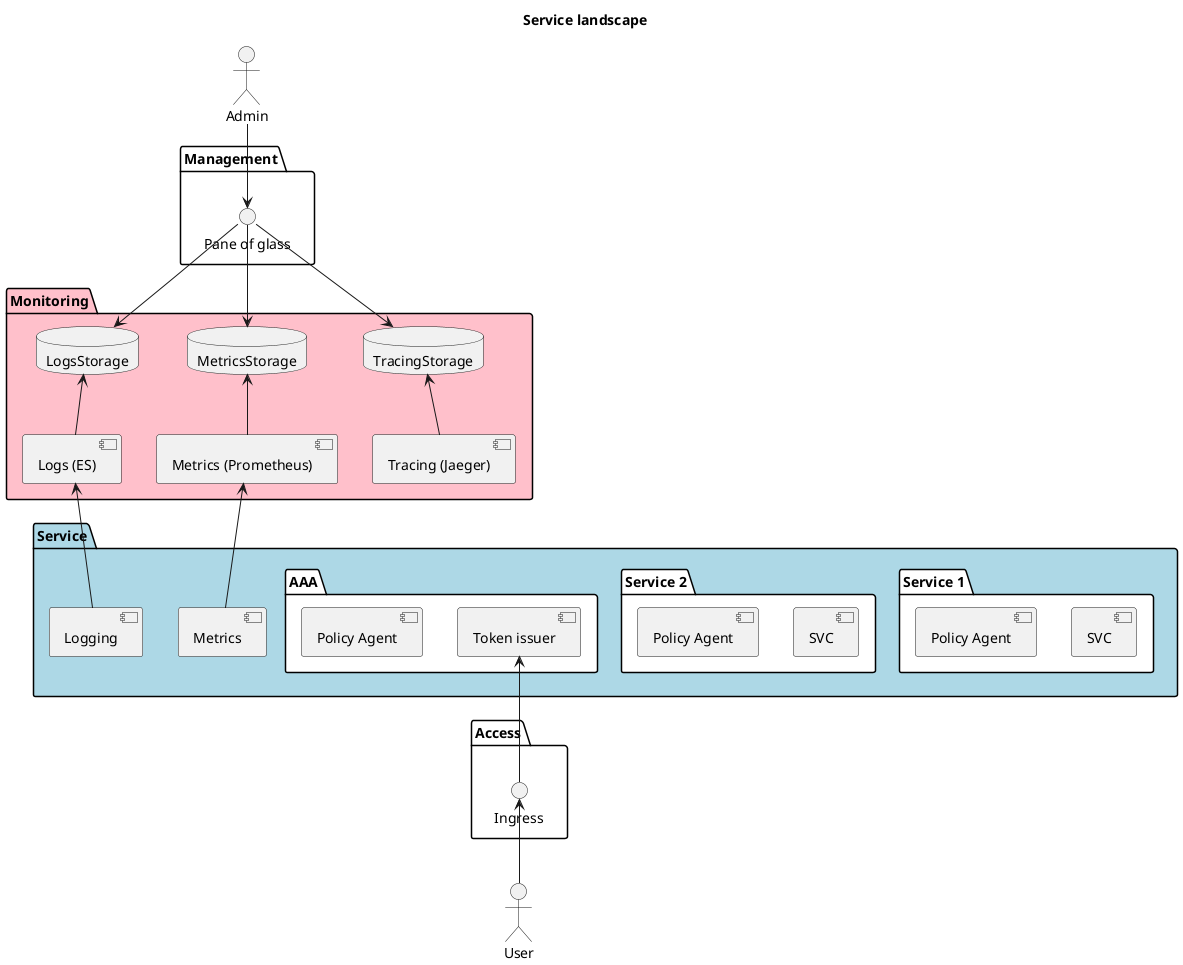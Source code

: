 @startuml
title Service landscape

actor Admin

package "Management" {
  interface "Pane of glass" as Pane
}

package "Monitoring" #Pink {
  component "Logs (ES)" as Logs
  database LogsStorage
  component "Metrics (Prometheus)" as Metrics
  database MetricsStorage
  component "Tracing (Jaeger)" as Tracing
  database TracingStorage
}

package "Service" #LightBlue {
  package "Service 1" #White {
    component "SVC" as SVC1
    component "Policy Agent" as PolicyAgent1
  }

  package "Service 2" #White {
    component "SVC" as SVC2
    component "Policy Agent" as PolicyAgent2
  }

  package "AAA" #White {
    component "Token issuer" as TokenIssuer
    component "Policy Agent" as PolicyAgentAAA
  }

  component "Logging" as ServiceLogging
  component "Metrics" as ServiceMetrics
}

package "Access" {
  interface Ingress
}

actor User

Logs -u-> LogsStorage
Metrics -u-> MetricsStorage
Tracing -u-> TracingStorage

Admin -d-> Pane

Pane -d-> LogsStorage
Pane -d-> MetricsStorage
Pane -d-> TracingStorage


User -u-> Ingress
Ingress -u-> TokenIssuer

ServiceLogging -u-> Logs

ServiceMetrics -u-> Metrics


@enduml

